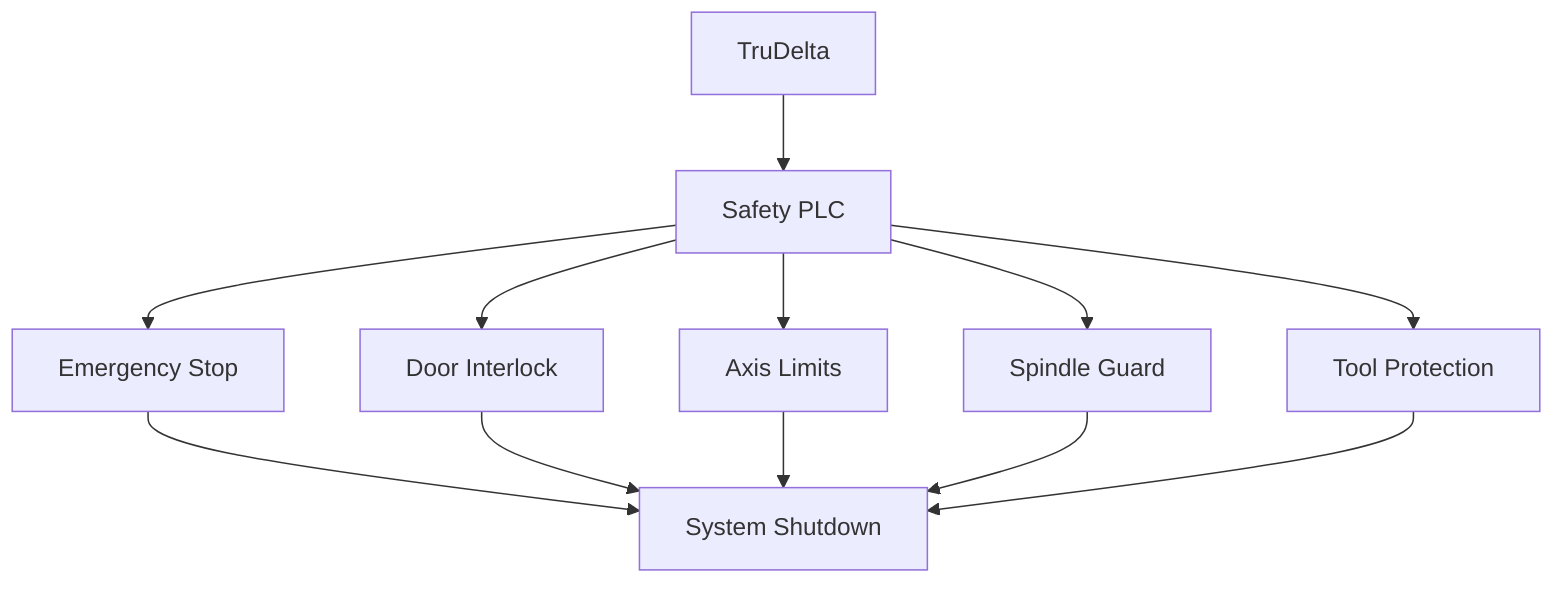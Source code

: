 graph TD
    A[TruDelta] --> B[Safety PLC]
    B --> C[Emergency Stop]
    B --> D[Door Interlock]
    B --> E[Axis Limits]
    B --> F[Spindle Guard]
    B --> G[Tool Protection]
    C --> H[System Shutdown]
    D --> H
    E --> H
    F --> H
    G --> H